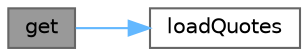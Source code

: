 digraph "get"
{
 // INTERACTIVE_SVG=YES
 // LATEX_PDF_SIZE
  bgcolor="transparent";
  edge [fontname=Helvetica,fontsize=10,labelfontname=Helvetica,labelfontsize=10];
  node [fontname=Helvetica,fontsize=10,shape=box,height=0.2,width=0.4];
  rankdir="LR";
  Node1 [label="get",height=0.2,width=0.4,color="gray40", fillcolor="grey60", style="filled", fontcolor="black",tooltip="get quote by its unique name, throws if not existent, override in derived classes for performance"];
  Node1 -> Node2 [color="steelblue1",style="solid"];
  Node2 [label="loadQuotes",height=0.2,width=0.4,color="grey40", fillcolor="white", style="filled",URL="$classore_1_1data_1_1_loader.html#a0113deda97c9b9f64d1a436cda884a51",tooltip="get all quotes, TODO change the return value to std::set"];
}
